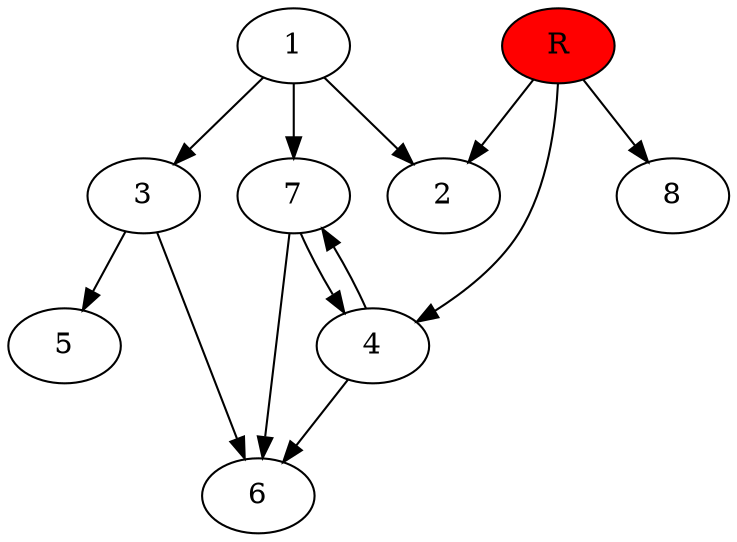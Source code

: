 digraph prb7858 {
	1
	2
	3
	4
	5
	6
	7
	8
	R [fillcolor="#ff0000" style=filled]
	1 -> 2
	1 -> 3
	1 -> 7
	3 -> 5
	3 -> 6
	4 -> 6
	4 -> 7
	7 -> 4
	7 -> 6
	R -> 2
	R -> 4
	R -> 8
}
